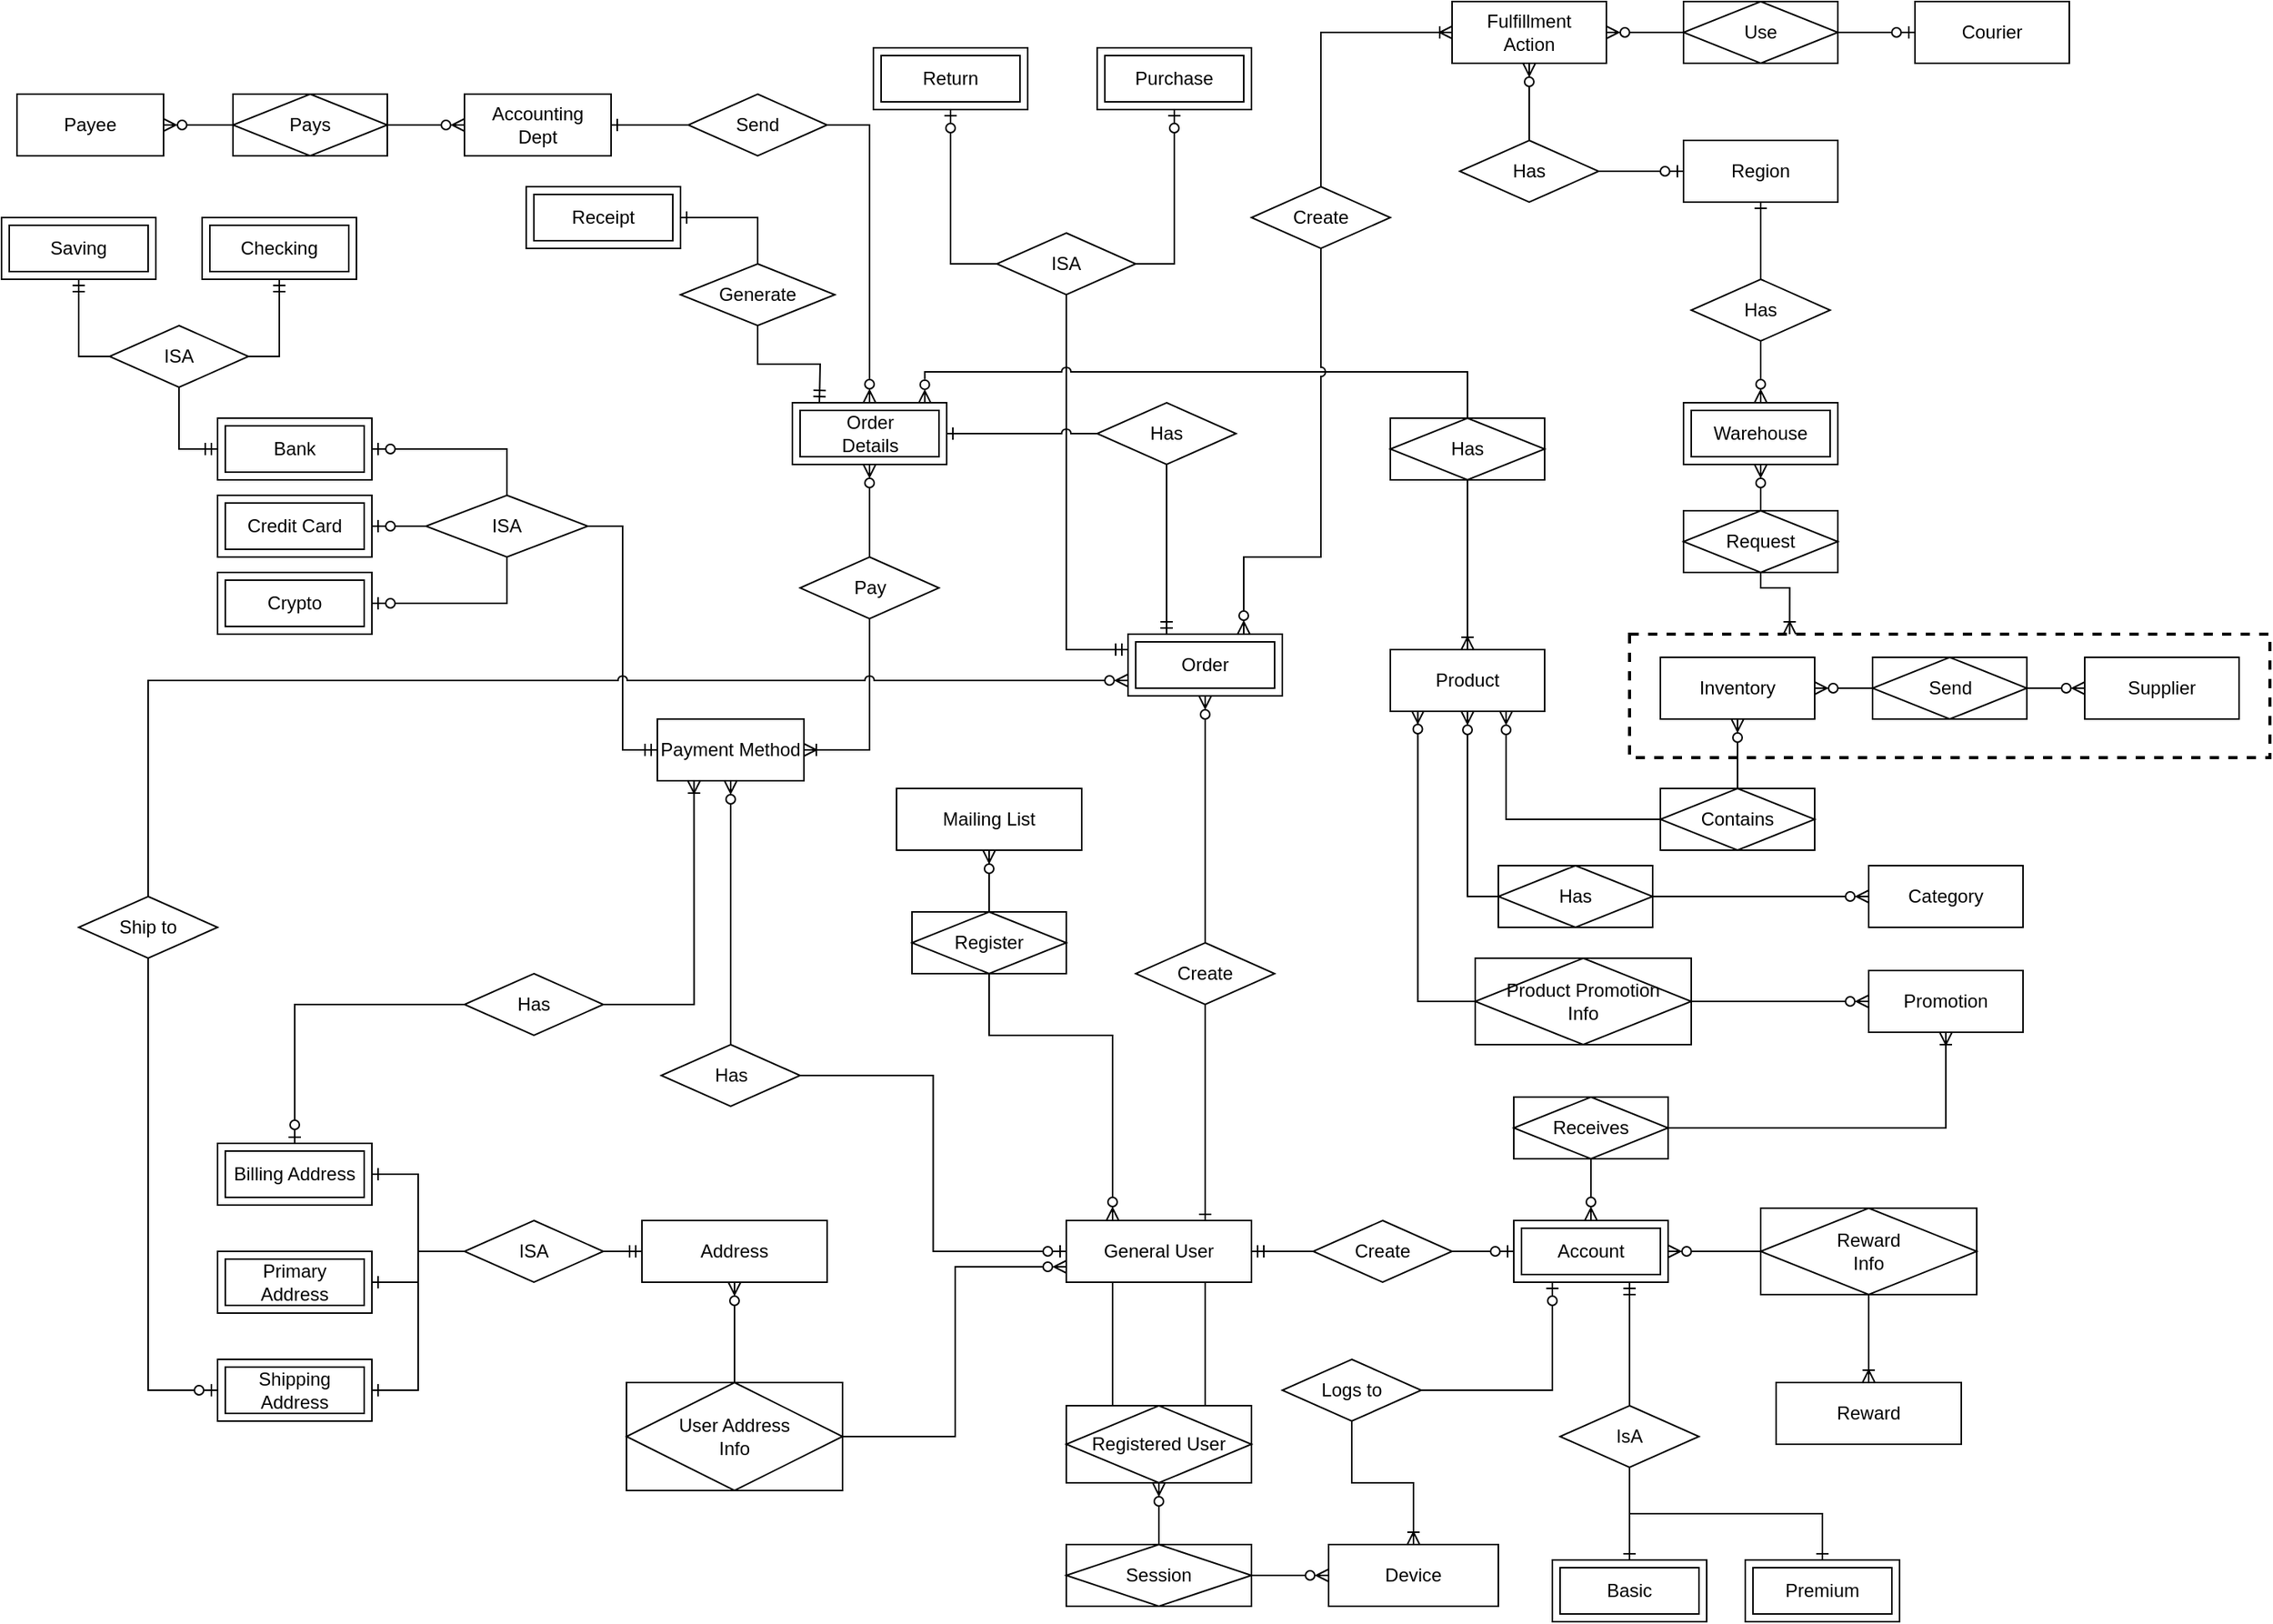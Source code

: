 <mxfile version="15.4.0" type="device"><diagram id="OLXf-MBgIyxH4YxEflwH" name="Page-1"><mxGraphModel dx="3235" dy="2284" grid="1" gridSize="10" guides="1" tooltips="1" connect="1" arrows="1" fold="1" page="1" pageScale="1" pageWidth="850" pageHeight="1100" math="0" shadow="0"><root><mxCell id="0"/><mxCell id="1" parent="0"/><mxCell id="xCQ6jUmEeO1Y5GKl5CWI-83" value="" style="rounded=0;whiteSpace=wrap;html=1;fillColor=none;dashed=1;strokeWidth=2;" parent="1" vertex="1"><mxGeometry x="285" y="-670" width="415" height="80" as="geometry"/></mxCell><mxCell id="5BImpA6QK2ptEa1Dv-s6-14" style="edgeStyle=orthogonalEdgeStyle;rounded=0;orthogonalLoop=1;jettySize=auto;html=1;entryX=0;entryY=0.5;entryDx=0;entryDy=0;endArrow=none;endFill=0;startArrow=ERmandOne;startFill=0;" parent="1" source="5BImpA6QK2ptEa1Dv-s6-4" target="5BImpA6QK2ptEa1Dv-s6-11" edge="1"><mxGeometry relative="1" as="geometry"/></mxCell><mxCell id="5BImpA6QK2ptEa1Dv-s6-18" style="edgeStyle=orthogonalEdgeStyle;rounded=0;orthogonalLoop=1;jettySize=auto;html=1;startArrow=ERzeroToMany;startFill=1;endArrow=none;endFill=0;exitX=0.25;exitY=0;exitDx=0;exitDy=0;entryX=0.5;entryY=1;entryDx=0;entryDy=0;" parent="1" source="5BImpA6QK2ptEa1Dv-s6-4" target="NjNyoXfbwierUVtqDdH--13" edge="1"><mxGeometry relative="1" as="geometry"><mxPoint x="-165" y="-440" as="targetPoint"/><Array as="points"><mxPoint x="-50" y="-410"/><mxPoint x="-130" y="-410"/></Array></mxGeometry></mxCell><mxCell id="5BImpA6QK2ptEa1Dv-s6-4" value="General User" style="whiteSpace=wrap;html=1;align=center;" parent="1" vertex="1"><mxGeometry x="-80" y="-290" width="120" height="40" as="geometry"/></mxCell><mxCell id="5BImpA6QK2ptEa1Dv-s6-47" style="edgeStyle=orthogonalEdgeStyle;rounded=0;orthogonalLoop=1;jettySize=auto;html=1;exitX=0.75;exitY=0;exitDx=0;exitDy=0;entryX=0.75;entryY=1;entryDx=0;entryDy=0;startArrow=none;startFill=0;endArrow=none;endFill=0;" parent="1" source="5BImpA6QK2ptEa1Dv-s6-7" target="5BImpA6QK2ptEa1Dv-s6-4" edge="1"><mxGeometry relative="1" as="geometry"><Array as="points"><mxPoint x="10" y="-210"/><mxPoint x="10" y="-210"/></Array></mxGeometry></mxCell><mxCell id="5BImpA6QK2ptEa1Dv-s6-48" style="edgeStyle=orthogonalEdgeStyle;rounded=0;orthogonalLoop=1;jettySize=auto;html=1;entryX=0.25;entryY=1;entryDx=0;entryDy=0;startArrow=none;startFill=0;endArrow=none;endFill=0;exitX=0.25;exitY=0;exitDx=0;exitDy=0;" parent="1" source="5BImpA6QK2ptEa1Dv-s6-7" target="5BImpA6QK2ptEa1Dv-s6-4" edge="1"><mxGeometry relative="1" as="geometry"><mxPoint x="-90" y="-210" as="sourcePoint"/><Array as="points"/></mxGeometry></mxCell><mxCell id="5BImpA6QK2ptEa1Dv-s6-7" value="Registered User" style="shape=associativeEntity;whiteSpace=wrap;html=1;align=center;" parent="1" vertex="1"><mxGeometry x="-80" y="-170" width="120" height="50" as="geometry"/></mxCell><mxCell id="5BImpA6QK2ptEa1Dv-s6-15" style="edgeStyle=orthogonalEdgeStyle;rounded=0;orthogonalLoop=1;jettySize=auto;html=1;entryX=0;entryY=0.5;entryDx=0;entryDy=0;endArrow=ERzeroToOne;endFill=1;" parent="1" source="5BImpA6QK2ptEa1Dv-s6-11" target="5BImpA6QK2ptEa1Dv-s6-13" edge="1"><mxGeometry relative="1" as="geometry"/></mxCell><mxCell id="5BImpA6QK2ptEa1Dv-s6-11" value="Create" style="shape=rhombus;perimeter=rhombusPerimeter;whiteSpace=wrap;html=1;align=center;" parent="1" vertex="1"><mxGeometry x="80" y="-290" width="90" height="40" as="geometry"/></mxCell><mxCell id="5BImpA6QK2ptEa1Dv-s6-73" style="edgeStyle=orthogonalEdgeStyle;rounded=0;orthogonalLoop=1;jettySize=auto;html=1;exitX=0.178;exitY=0.988;exitDx=0;exitDy=0;entryX=0;entryY=0.5;entryDx=0;entryDy=0;startArrow=ERzeroToMany;startFill=1;endArrow=none;endFill=0;exitPerimeter=0;" parent="1" source="xCQ6jUmEeO1Y5GKl5CWI-68" target="NjNyoXfbwierUVtqDdH--11" edge="1"><mxGeometry relative="1" as="geometry"><mxPoint x="235" y="-360" as="targetPoint"/></mxGeometry></mxCell><mxCell id="5BImpA6QK2ptEa1Dv-s6-13" value="Account" style="shape=ext;margin=3;double=1;whiteSpace=wrap;html=1;align=center;strokeColor=default;" parent="1" vertex="1"><mxGeometry x="210" y="-290" width="100" height="40" as="geometry"/></mxCell><mxCell id="5BImpA6QK2ptEa1Dv-s6-19" style="edgeStyle=orthogonalEdgeStyle;rounded=0;orthogonalLoop=1;jettySize=auto;html=1;entryX=0.5;entryY=0;entryDx=0;entryDy=0;startArrow=ERzeroToMany;startFill=1;endArrow=none;endFill=0;" parent="1" source="5BImpA6QK2ptEa1Dv-s6-16" target="NjNyoXfbwierUVtqDdH--13" edge="1"><mxGeometry relative="1" as="geometry"><mxPoint x="-190" y="-320" as="targetPoint"/></mxGeometry></mxCell><mxCell id="5BImpA6QK2ptEa1Dv-s6-16" value="Mailing List" style="whiteSpace=wrap;html=1;align=center;" parent="1" vertex="1"><mxGeometry x="-190" y="-570" width="120" height="40" as="geometry"/></mxCell><mxCell id="5BImpA6QK2ptEa1Dv-s6-20" value="Address" style="whiteSpace=wrap;html=1;align=center;" parent="1" vertex="1"><mxGeometry x="-355" y="-290" width="120" height="40" as="geometry"/></mxCell><mxCell id="5BImpA6QK2ptEa1Dv-s6-28" style="edgeStyle=orthogonalEdgeStyle;rounded=0;orthogonalLoop=1;jettySize=auto;html=1;entryX=0;entryY=0.5;entryDx=0;entryDy=0;startArrow=none;startFill=0;endArrow=ERmandOne;endFill=0;" parent="1" source="5BImpA6QK2ptEa1Dv-s6-24" target="5BImpA6QK2ptEa1Dv-s6-20" edge="1"><mxGeometry relative="1" as="geometry"/></mxCell><mxCell id="5BImpA6QK2ptEa1Dv-s6-30" style="edgeStyle=orthogonalEdgeStyle;rounded=0;orthogonalLoop=1;jettySize=auto;html=1;entryX=1;entryY=0.5;entryDx=0;entryDy=0;startArrow=none;startFill=0;endArrow=ERone;endFill=0;" parent="1" source="5BImpA6QK2ptEa1Dv-s6-24" target="5BImpA6QK2ptEa1Dv-s6-27" edge="1"><mxGeometry relative="1" as="geometry"/></mxCell><mxCell id="5BImpA6QK2ptEa1Dv-s6-32" style="edgeStyle=orthogonalEdgeStyle;rounded=0;orthogonalLoop=1;jettySize=auto;html=1;entryX=1;entryY=0.5;entryDx=0;entryDy=0;startArrow=none;startFill=0;endArrow=ERone;endFill=0;" parent="1" source="5BImpA6QK2ptEa1Dv-s6-24" target="5BImpA6QK2ptEa1Dv-s6-26" edge="1"><mxGeometry relative="1" as="geometry"><mxPoint x="-570" y="-200" as="targetPoint"/></mxGeometry></mxCell><mxCell id="5BImpA6QK2ptEa1Dv-s6-33" style="edgeStyle=orthogonalEdgeStyle;rounded=0;orthogonalLoop=1;jettySize=auto;html=1;entryX=1;entryY=0.5;entryDx=0;entryDy=0;startArrow=none;startFill=0;endArrow=ERone;endFill=0;" parent="1" source="5BImpA6QK2ptEa1Dv-s6-24" target="5BImpA6QK2ptEa1Dv-s6-25" edge="1"><mxGeometry relative="1" as="geometry"/></mxCell><mxCell id="5BImpA6QK2ptEa1Dv-s6-24" value="ISA" style="shape=rhombus;perimeter=rhombusPerimeter;whiteSpace=wrap;html=1;align=center;" parent="1" vertex="1"><mxGeometry x="-470" y="-290" width="90" height="40" as="geometry"/></mxCell><mxCell id="5BImpA6QK2ptEa1Dv-s6-25" value="Primary Address" style="shape=ext;margin=3;double=1;whiteSpace=wrap;html=1;align=center;strokeColor=default;" parent="1" vertex="1"><mxGeometry x="-630" y="-270" width="100" height="40" as="geometry"/></mxCell><mxCell id="5BImpA6QK2ptEa1Dv-s6-26" value="Billing Address" style="shape=ext;margin=3;double=1;whiteSpace=wrap;html=1;align=center;strokeColor=default;" parent="1" vertex="1"><mxGeometry x="-630" y="-340" width="100" height="40" as="geometry"/></mxCell><mxCell id="5BImpA6QK2ptEa1Dv-s6-27" value="Shipping Address" style="shape=ext;margin=3;double=1;whiteSpace=wrap;html=1;align=center;strokeColor=default;" parent="1" vertex="1"><mxGeometry x="-630" y="-200" width="100" height="40" as="geometry"/></mxCell><mxCell id="5BImpA6QK2ptEa1Dv-s6-51" style="edgeStyle=orthogonalEdgeStyle;rounded=0;orthogonalLoop=1;jettySize=auto;html=1;entryX=0.5;entryY=1;entryDx=0;entryDy=0;startArrow=none;startFill=0;endArrow=ERzeroToMany;endFill=0;exitX=0.5;exitY=0;exitDx=0;exitDy=0;" parent="1" source="5BImpA6QK2ptEa1Dv-s6-49" target="47WHD0rNFYTtG9AdUsRV-5" edge="1"><mxGeometry relative="1" as="geometry"><mxPoint x="25" y="-520" as="sourcePoint"/><mxPoint x="20" y="-630" as="targetPoint"/></mxGeometry></mxCell><mxCell id="xCQ6jUmEeO1Y5GKl5CWI-37" style="edgeStyle=orthogonalEdgeStyle;rounded=0;orthogonalLoop=1;jettySize=auto;html=1;exitX=0.5;exitY=1;exitDx=0;exitDy=0;entryX=0.75;entryY=0;entryDx=0;entryDy=0;endArrow=ERone;endFill=0;" parent="1" source="5BImpA6QK2ptEa1Dv-s6-49" target="5BImpA6QK2ptEa1Dv-s6-4" edge="1"><mxGeometry relative="1" as="geometry"/></mxCell><mxCell id="5BImpA6QK2ptEa1Dv-s6-49" value="Create" style="shape=rhombus;perimeter=rhombusPerimeter;whiteSpace=wrap;html=1;align=center;" parent="1" vertex="1"><mxGeometry x="-35" y="-470" width="90" height="40" as="geometry"/></mxCell><mxCell id="5BImpA6QK2ptEa1Dv-s6-57" style="edgeStyle=orthogonalEdgeStyle;rounded=0;orthogonalLoop=1;jettySize=auto;html=1;exitX=0.5;exitY=0;exitDx=0;exitDy=0;startArrow=none;startFill=0;endArrow=ERone;endFill=0;entryX=1;entryY=0.5;entryDx=0;entryDy=0;" parent="1" source="5BImpA6QK2ptEa1Dv-s6-54" target="5BImpA6QK2ptEa1Dv-s6-56" edge="1"><mxGeometry relative="1" as="geometry"><mxPoint x="-705" y="-920" as="sourcePoint"/><mxPoint x="-220" y="-970" as="targetPoint"/></mxGeometry></mxCell><mxCell id="xCQ6jUmEeO1Y5GKl5CWI-36" style="edgeStyle=orthogonalEdgeStyle;rounded=0;orthogonalLoop=1;jettySize=auto;html=1;exitX=0.5;exitY=1;exitDx=0;exitDy=0;endArrow=ERmandOne;endFill=0;" parent="1" source="5BImpA6QK2ptEa1Dv-s6-54" edge="1"><mxGeometry relative="1" as="geometry"><mxPoint x="-240" y="-820" as="targetPoint"/></mxGeometry></mxCell><mxCell id="5BImpA6QK2ptEa1Dv-s6-54" value="Generate" style="shape=rhombus;perimeter=rhombusPerimeter;whiteSpace=wrap;html=1;align=center;" parent="1" vertex="1"><mxGeometry x="-330" y="-910" width="100" height="40" as="geometry"/></mxCell><mxCell id="5BImpA6QK2ptEa1Dv-s6-56" value="Receipt" style="shape=ext;margin=3;double=1;whiteSpace=wrap;html=1;align=center;strokeColor=default;" parent="1" vertex="1"><mxGeometry x="-430" y="-960" width="100" height="40" as="geometry"/></mxCell><mxCell id="5BImpA6QK2ptEa1Dv-s6-60" style="edgeStyle=orthogonalEdgeStyle;rounded=0;orthogonalLoop=1;jettySize=auto;html=1;exitX=0.5;exitY=0;exitDx=0;exitDy=0;entryX=0.5;entryY=1;entryDx=0;entryDy=0;startArrow=none;startFill=0;endArrow=ERzeroToMany;endFill=1;" parent="1" source="5BImpA6QK2ptEa1Dv-s6-58" target="5BImpA6QK2ptEa1Dv-s6-7" edge="1"><mxGeometry relative="1" as="geometry"/></mxCell><mxCell id="5BImpA6QK2ptEa1Dv-s6-61" style="edgeStyle=orthogonalEdgeStyle;rounded=0;orthogonalLoop=1;jettySize=auto;html=1;exitX=1;exitY=0.5;exitDx=0;exitDy=0;startArrow=none;startFill=0;endArrow=ERzeroToMany;endFill=1;entryX=0;entryY=0.5;entryDx=0;entryDy=0;" parent="1" source="5BImpA6QK2ptEa1Dv-s6-58" target="5BImpA6QK2ptEa1Dv-s6-59" edge="1"><mxGeometry relative="1" as="geometry"><mxPoint x="240" y="-40" as="targetPoint"/><Array as="points"><mxPoint x="50" y="-60"/><mxPoint x="50" y="-60"/></Array></mxGeometry></mxCell><mxCell id="5BImpA6QK2ptEa1Dv-s6-58" value="Session" style="shape=associativeEntity;whiteSpace=wrap;html=1;align=center;" parent="1" vertex="1"><mxGeometry x="-80" y="-80" width="120" height="40" as="geometry"/></mxCell><mxCell id="5BImpA6QK2ptEa1Dv-s6-63" style="edgeStyle=orthogonalEdgeStyle;rounded=0;orthogonalLoop=1;jettySize=auto;html=1;exitX=0.5;exitY=0;exitDx=0;exitDy=0;entryX=0.5;entryY=1;entryDx=0;entryDy=0;startArrow=ERoneToMany;startFill=0;endArrow=none;endFill=0;" parent="1" source="5BImpA6QK2ptEa1Dv-s6-59" target="5BImpA6QK2ptEa1Dv-s6-62" edge="1"><mxGeometry relative="1" as="geometry"/></mxCell><mxCell id="5BImpA6QK2ptEa1Dv-s6-59" value="Device" style="whiteSpace=wrap;html=1;align=center;" parent="1" vertex="1"><mxGeometry x="90" y="-80" width="110" height="40" as="geometry"/></mxCell><mxCell id="5BImpA6QK2ptEa1Dv-s6-64" style="edgeStyle=orthogonalEdgeStyle;rounded=0;orthogonalLoop=1;jettySize=auto;html=1;exitX=1;exitY=0.5;exitDx=0;exitDy=0;entryX=0.25;entryY=1;entryDx=0;entryDy=0;startArrow=none;startFill=0;endArrow=ERzeroToOne;endFill=1;" parent="1" source="5BImpA6QK2ptEa1Dv-s6-62" target="5BImpA6QK2ptEa1Dv-s6-13" edge="1"><mxGeometry relative="1" as="geometry"/></mxCell><mxCell id="5BImpA6QK2ptEa1Dv-s6-62" value="Logs to" style="shape=rhombus;perimeter=rhombusPerimeter;whiteSpace=wrap;html=1;align=center;" parent="1" vertex="1"><mxGeometry x="60" y="-200" width="90" height="40" as="geometry"/></mxCell><mxCell id="5BImpA6QK2ptEa1Dv-s6-68" style="edgeStyle=orthogonalEdgeStyle;rounded=0;orthogonalLoop=1;jettySize=auto;html=1;exitX=0.5;exitY=0;exitDx=0;exitDy=0;entryX=0.75;entryY=1;entryDx=0;entryDy=0;startArrow=none;startFill=0;endArrow=ERmandOne;endFill=0;" parent="1" source="5BImpA6QK2ptEa1Dv-s6-65" target="5BImpA6QK2ptEa1Dv-s6-13" edge="1"><mxGeometry relative="1" as="geometry"/></mxCell><mxCell id="5BImpA6QK2ptEa1Dv-s6-69" style="edgeStyle=orthogonalEdgeStyle;rounded=0;orthogonalLoop=1;jettySize=auto;html=1;exitX=0.5;exitY=1;exitDx=0;exitDy=0;entryX=0.5;entryY=0;entryDx=0;entryDy=0;startArrow=none;startFill=0;endArrow=ERone;endFill=0;" parent="1" source="5BImpA6QK2ptEa1Dv-s6-65" target="5BImpA6QK2ptEa1Dv-s6-66" edge="1"><mxGeometry relative="1" as="geometry"/></mxCell><mxCell id="5BImpA6QK2ptEa1Dv-s6-70" style="edgeStyle=orthogonalEdgeStyle;rounded=0;orthogonalLoop=1;jettySize=auto;html=1;exitX=0.5;exitY=1;exitDx=0;exitDy=0;entryX=0.5;entryY=0;entryDx=0;entryDy=0;startArrow=none;startFill=0;endArrow=ERone;endFill=0;" parent="1" source="5BImpA6QK2ptEa1Dv-s6-65" target="5BImpA6QK2ptEa1Dv-s6-67" edge="1"><mxGeometry relative="1" as="geometry"/></mxCell><mxCell id="5BImpA6QK2ptEa1Dv-s6-65" value="IsA" style="shape=rhombus;perimeter=rhombusPerimeter;whiteSpace=wrap;html=1;align=center;" parent="1" vertex="1"><mxGeometry x="240" y="-170" width="90" height="40" as="geometry"/></mxCell><mxCell id="5BImpA6QK2ptEa1Dv-s6-66" value="Basic" style="shape=ext;margin=3;double=1;whiteSpace=wrap;html=1;align=center;strokeColor=default;" parent="1" vertex="1"><mxGeometry x="235" y="-70" width="100" height="40" as="geometry"/></mxCell><mxCell id="5BImpA6QK2ptEa1Dv-s6-67" value="Premium" style="shape=ext;margin=3;double=1;whiteSpace=wrap;html=1;align=center;strokeColor=default;" parent="1" vertex="1"><mxGeometry x="360" y="-70" width="100" height="40" as="geometry"/></mxCell><mxCell id="5BImpA6QK2ptEa1Dv-s6-72" value="Promotion" style="whiteSpace=wrap;html=1;align=center;" parent="1" vertex="1"><mxGeometry x="440" y="-452" width="100" height="40" as="geometry"/></mxCell><mxCell id="47WHD0rNFYTtG9AdUsRV-96" style="edgeStyle=orthogonalEdgeStyle;rounded=0;jumpStyle=arc;orthogonalLoop=1;jettySize=auto;html=1;exitX=1;exitY=0.5;exitDx=0;exitDy=0;entryX=0;entryY=0.5;entryDx=0;entryDy=0;endArrow=ERzeroToMany;endFill=0;" edge="1" parent="1" source="NjNyoXfbwierUVtqDdH--11" target="5BImpA6QK2ptEa1Dv-s6-72"><mxGeometry relative="1" as="geometry"/></mxCell><mxCell id="NjNyoXfbwierUVtqDdH--11" value="Product Promotion&lt;br&gt;Info" style="shape=associativeEntity;whiteSpace=wrap;html=1;align=center;" parent="1" vertex="1"><mxGeometry x="185" y="-460" width="140" height="56" as="geometry"/></mxCell><mxCell id="NjNyoXfbwierUVtqDdH--13" value="Register" style="shape=associativeEntity;whiteSpace=wrap;html=1;align=center;" parent="1" vertex="1"><mxGeometry x="-180" y="-490" width="100" height="40" as="geometry"/></mxCell><mxCell id="xCQ6jUmEeO1Y5GKl5CWI-4" style="edgeStyle=orthogonalEdgeStyle;rounded=0;orthogonalLoop=1;jettySize=auto;html=1;exitX=1;exitY=0.5;exitDx=0;exitDy=0;entryX=0;entryY=0.75;entryDx=0;entryDy=0;endArrow=ERzeroToMany;endFill=0;" parent="1" source="xCQ6jUmEeO1Y5GKl5CWI-2" target="5BImpA6QK2ptEa1Dv-s6-4" edge="1"><mxGeometry relative="1" as="geometry"><Array as="points"><mxPoint x="-152" y="-150"/><mxPoint x="-152" y="-260"/></Array></mxGeometry></mxCell><mxCell id="xCQ6jUmEeO1Y5GKl5CWI-5" style="edgeStyle=orthogonalEdgeStyle;rounded=0;orthogonalLoop=1;jettySize=auto;html=1;exitX=0.5;exitY=0;exitDx=0;exitDy=0;entryX=0.5;entryY=1;entryDx=0;entryDy=0;endArrow=ERzeroToMany;endFill=0;" parent="1" source="xCQ6jUmEeO1Y5GKl5CWI-2" target="5BImpA6QK2ptEa1Dv-s6-20" edge="1"><mxGeometry relative="1" as="geometry"><mxPoint x="-300" y="-150" as="targetPoint"/></mxGeometry></mxCell><mxCell id="xCQ6jUmEeO1Y5GKl5CWI-2" value="User Address&lt;br&gt;Info" style="shape=associativeEntity;whiteSpace=wrap;html=1;align=center;" parent="1" vertex="1"><mxGeometry x="-365" y="-185" width="140" height="70" as="geometry"/></mxCell><mxCell id="xCQ6jUmEeO1Y5GKl5CWI-7" value="Payment Method" style="whiteSpace=wrap;html=1;align=center;" parent="1" vertex="1"><mxGeometry x="-345" y="-615" width="95" height="40" as="geometry"/></mxCell><mxCell id="xCQ6jUmEeO1Y5GKl5CWI-24" style="edgeStyle=orthogonalEdgeStyle;rounded=0;orthogonalLoop=1;jettySize=auto;html=1;entryX=0.5;entryY=1;entryDx=0;entryDy=0;endArrow=ERzeroToMany;endFill=0;exitX=0.5;exitY=0;exitDx=0;exitDy=0;" parent="1" source="47WHD0rNFYTtG9AdUsRV-126" target="xCQ6jUmEeO1Y5GKl5CWI-7" edge="1"><mxGeometry relative="1" as="geometry"><mxPoint x="-297" y="-410" as="sourcePoint"/></mxGeometry></mxCell><mxCell id="xCQ6jUmEeO1Y5GKl5CWI-26" style="edgeStyle=orthogonalEdgeStyle;rounded=0;orthogonalLoop=1;jettySize=auto;html=1;exitX=1;exitY=0.5;exitDx=0;exitDy=0;entryX=0;entryY=0.5;entryDx=0;entryDy=0;endArrow=ERzeroToOne;endFill=0;" parent="1" source="47WHD0rNFYTtG9AdUsRV-126" target="5BImpA6QK2ptEa1Dv-s6-4" edge="1"><mxGeometry relative="1" as="geometry"><mxPoint x="-230" y="-380.0" as="sourcePoint"/></mxGeometry></mxCell><mxCell id="xCQ6jUmEeO1Y5GKl5CWI-11" style="edgeStyle=orthogonalEdgeStyle;rounded=0;orthogonalLoop=1;jettySize=auto;html=1;entryX=1;entryY=0.5;entryDx=0;entryDy=0;startArrow=none;startFill=0;endArrow=ERzeroToOne;endFill=1;exitX=0.5;exitY=0;exitDx=0;exitDy=0;" parent="1" source="xCQ6jUmEeO1Y5GKl5CWI-14" target="xCQ6jUmEeO1Y5GKl5CWI-15" edge="1"><mxGeometry relative="1" as="geometry"><mxPoint x="-550" y="-820" as="sourcePoint"/></mxGeometry></mxCell><mxCell id="xCQ6jUmEeO1Y5GKl5CWI-12" style="edgeStyle=orthogonalEdgeStyle;rounded=0;orthogonalLoop=1;jettySize=auto;html=1;entryX=1;entryY=0.5;entryDx=0;entryDy=0;startArrow=none;startFill=0;endArrow=ERzeroToOne;endFill=1;exitX=0;exitY=0.5;exitDx=0;exitDy=0;" parent="1" source="xCQ6jUmEeO1Y5GKl5CWI-14" target="xCQ6jUmEeO1Y5GKl5CWI-22" edge="1"><mxGeometry relative="1" as="geometry"><mxPoint x="-630" y="-810" as="sourcePoint"/></mxGeometry></mxCell><mxCell id="xCQ6jUmEeO1Y5GKl5CWI-13" style="edgeStyle=orthogonalEdgeStyle;rounded=0;orthogonalLoop=1;jettySize=auto;html=1;entryX=1;entryY=0.5;entryDx=0;entryDy=0;startArrow=none;startFill=0;endArrow=ERzeroToOne;endFill=1;exitX=0.5;exitY=1;exitDx=0;exitDy=0;" parent="1" source="xCQ6jUmEeO1Y5GKl5CWI-14" target="xCQ6jUmEeO1Y5GKl5CWI-23" edge="1"><mxGeometry relative="1" as="geometry"><mxPoint x="-500" y="-810" as="sourcePoint"/></mxGeometry></mxCell><mxCell id="xCQ6jUmEeO1Y5GKl5CWI-27" style="edgeStyle=orthogonalEdgeStyle;rounded=0;orthogonalLoop=1;jettySize=auto;html=1;exitX=1;exitY=0.5;exitDx=0;exitDy=0;entryX=0;entryY=0.5;entryDx=0;entryDy=0;endArrow=ERmandOne;endFill=0;" parent="1" source="xCQ6jUmEeO1Y5GKl5CWI-14" target="xCQ6jUmEeO1Y5GKl5CWI-7" edge="1"><mxGeometry relative="1" as="geometry"/></mxCell><mxCell id="xCQ6jUmEeO1Y5GKl5CWI-14" value="ISA" style="shape=rhombus;perimeter=rhombusPerimeter;whiteSpace=wrap;html=1;align=center;" parent="1" vertex="1"><mxGeometry x="-495" y="-760" width="105" height="40" as="geometry"/></mxCell><mxCell id="xCQ6jUmEeO1Y5GKl5CWI-15" value="Bank" style="shape=ext;margin=3;double=1;whiteSpace=wrap;html=1;align=center;strokeWidth=1;fillColor=none;" parent="1" vertex="1"><mxGeometry x="-630" y="-810" width="100" height="40" as="geometry"/></mxCell><mxCell id="xCQ6jUmEeO1Y5GKl5CWI-16" value="Saving" style="shape=ext;margin=3;double=1;whiteSpace=wrap;html=1;align=center;strokeWidth=1;fillColor=none;" parent="1" vertex="1"><mxGeometry x="-770" y="-940" width="100" height="40" as="geometry"/></mxCell><mxCell id="xCQ6jUmEeO1Y5GKl5CWI-17" value="Checking" style="shape=ext;margin=3;double=1;whiteSpace=wrap;html=1;align=center;strokeWidth=1;fillColor=none;" parent="1" vertex="1"><mxGeometry x="-640" y="-940" width="100" height="40" as="geometry"/></mxCell><mxCell id="xCQ6jUmEeO1Y5GKl5CWI-18" style="edgeStyle=orthogonalEdgeStyle;rounded=0;orthogonalLoop=1;jettySize=auto;html=1;exitX=0.5;exitY=1;exitDx=0;exitDy=0;entryX=0;entryY=0.5;entryDx=0;entryDy=0;startArrow=none;startFill=0;endArrow=ERmandOne;endFill=0;" parent="1" source="xCQ6jUmEeO1Y5GKl5CWI-21" target="xCQ6jUmEeO1Y5GKl5CWI-15" edge="1"><mxGeometry relative="1" as="geometry"/></mxCell><mxCell id="xCQ6jUmEeO1Y5GKl5CWI-19" style="edgeStyle=orthogonalEdgeStyle;rounded=0;orthogonalLoop=1;jettySize=auto;html=1;exitX=0;exitY=0.5;exitDx=0;exitDy=0;entryX=0.5;entryY=1;entryDx=0;entryDy=0;startArrow=none;startFill=0;endArrow=ERmandOne;endFill=0;" parent="1" source="xCQ6jUmEeO1Y5GKl5CWI-21" target="xCQ6jUmEeO1Y5GKl5CWI-16" edge="1"><mxGeometry relative="1" as="geometry"/></mxCell><mxCell id="xCQ6jUmEeO1Y5GKl5CWI-20" style="edgeStyle=orthogonalEdgeStyle;rounded=0;orthogonalLoop=1;jettySize=auto;html=1;entryX=0.5;entryY=1;entryDx=0;entryDy=0;startArrow=none;startFill=0;endArrow=ERmandOne;endFill=0;exitX=1;exitY=0.5;exitDx=0;exitDy=0;" parent="1" source="xCQ6jUmEeO1Y5GKl5CWI-21" target="xCQ6jUmEeO1Y5GKl5CWI-17" edge="1"><mxGeometry relative="1" as="geometry"/></mxCell><mxCell id="xCQ6jUmEeO1Y5GKl5CWI-21" value="ISA" style="shape=rhombus;perimeter=rhombusPerimeter;whiteSpace=wrap;html=1;align=center;" parent="1" vertex="1"><mxGeometry x="-700" y="-870" width="90" height="40" as="geometry"/></mxCell><mxCell id="xCQ6jUmEeO1Y5GKl5CWI-22" value="Credit Card" style="shape=ext;margin=3;double=1;whiteSpace=wrap;html=1;align=center;strokeWidth=1;fillColor=none;" parent="1" vertex="1"><mxGeometry x="-630" y="-760" width="100" height="40" as="geometry"/></mxCell><mxCell id="xCQ6jUmEeO1Y5GKl5CWI-23" value="Crypto" style="shape=ext;margin=3;double=1;whiteSpace=wrap;html=1;align=center;strokeWidth=1;fillColor=none;" parent="1" vertex="1"><mxGeometry x="-630" y="-710" width="100" height="40" as="geometry"/></mxCell><mxCell id="xCQ6jUmEeO1Y5GKl5CWI-45" value="Fulfillment&lt;br&gt;Action" style="whiteSpace=wrap;html=1;align=center;" parent="1" vertex="1"><mxGeometry x="170" y="-1080" width="100" height="40" as="geometry"/></mxCell><mxCell id="xCQ6jUmEeO1Y5GKl5CWI-53" value="Return" style="shape=ext;margin=3;double=1;whiteSpace=wrap;html=1;align=center;strokeWidth=1;fillColor=none;" parent="1" vertex="1"><mxGeometry x="-205" y="-1050" width="100" height="40" as="geometry"/></mxCell><mxCell id="xCQ6jUmEeO1Y5GKl5CWI-54" value="Purchase" style="shape=ext;margin=3;double=1;whiteSpace=wrap;html=1;align=center;strokeWidth=1;fillColor=none;" parent="1" vertex="1"><mxGeometry x="-60" y="-1050" width="100" height="40" as="geometry"/></mxCell><mxCell id="xCQ6jUmEeO1Y5GKl5CWI-55" style="edgeStyle=orthogonalEdgeStyle;rounded=0;orthogonalLoop=1;jettySize=auto;html=1;exitX=0.5;exitY=1;exitDx=0;exitDy=0;entryX=0;entryY=0.25;entryDx=0;entryDy=0;startArrow=none;startFill=0;endArrow=ERmandOne;endFill=0;jumpStyle=arc;" parent="1" source="xCQ6jUmEeO1Y5GKl5CWI-58" target="47WHD0rNFYTtG9AdUsRV-5" edge="1"><mxGeometry relative="1" as="geometry"><mxPoint x="-117.5" y="-1140" as="targetPoint"/><Array as="points"><mxPoint x="-80" y="-660"/></Array></mxGeometry></mxCell><mxCell id="xCQ6jUmEeO1Y5GKl5CWI-56" style="edgeStyle=orthogonalEdgeStyle;rounded=0;orthogonalLoop=1;jettySize=auto;html=1;exitX=0;exitY=0.5;exitDx=0;exitDy=0;entryX=0.5;entryY=1;entryDx=0;entryDy=0;startArrow=none;startFill=0;endArrow=ERzeroToOne;endFill=0;" parent="1" source="xCQ6jUmEeO1Y5GKl5CWI-58" target="xCQ6jUmEeO1Y5GKl5CWI-53" edge="1"><mxGeometry relative="1" as="geometry"/></mxCell><mxCell id="xCQ6jUmEeO1Y5GKl5CWI-57" style="edgeStyle=orthogonalEdgeStyle;rounded=0;orthogonalLoop=1;jettySize=auto;html=1;entryX=0.5;entryY=1;entryDx=0;entryDy=0;startArrow=none;startFill=0;endArrow=ERzeroToOne;endFill=0;exitX=1;exitY=0.5;exitDx=0;exitDy=0;" parent="1" source="xCQ6jUmEeO1Y5GKl5CWI-58" target="xCQ6jUmEeO1Y5GKl5CWI-54" edge="1"><mxGeometry relative="1" as="geometry"/></mxCell><mxCell id="xCQ6jUmEeO1Y5GKl5CWI-58" value="ISA" style="shape=rhombus;perimeter=rhombusPerimeter;whiteSpace=wrap;html=1;align=center;" parent="1" vertex="1"><mxGeometry x="-125" y="-930" width="90" height="40" as="geometry"/></mxCell><mxCell id="xCQ6jUmEeO1Y5GKl5CWI-59" value="Region" style="whiteSpace=wrap;html=1;align=center;" parent="1" vertex="1"><mxGeometry x="320" y="-990" width="100" height="40" as="geometry"/></mxCell><mxCell id="xCQ6jUmEeO1Y5GKl5CWI-61" style="edgeStyle=orthogonalEdgeStyle;rounded=0;orthogonalLoop=1;jettySize=auto;html=1;exitX=0.5;exitY=0;exitDx=0;exitDy=0;entryX=0.5;entryY=1;entryDx=0;entryDy=0;endArrow=ERzeroToMany;endFill=0;" parent="1" source="47WHD0rNFYTtG9AdUsRV-127" target="xCQ6jUmEeO1Y5GKl5CWI-45" edge="1"><mxGeometry relative="1" as="geometry"><mxPoint x="220" y="-990" as="sourcePoint"/></mxGeometry></mxCell><mxCell id="xCQ6jUmEeO1Y5GKl5CWI-62" style="edgeStyle=orthogonalEdgeStyle;rounded=0;orthogonalLoop=1;jettySize=auto;html=1;exitX=1;exitY=0.5;exitDx=0;exitDy=0;endArrow=ERzeroToOne;endFill=0;entryX=0;entryY=0.5;entryDx=0;entryDy=0;" parent="1" source="47WHD0rNFYTtG9AdUsRV-127" target="xCQ6jUmEeO1Y5GKl5CWI-59" edge="1"><mxGeometry relative="1" as="geometry"><mxPoint x="270" y="-970" as="sourcePoint"/><mxPoint x="320" y="-970.0" as="targetPoint"/></mxGeometry></mxCell><mxCell id="xCQ6jUmEeO1Y5GKl5CWI-64" value="Warehouse" style="shape=ext;margin=3;double=1;whiteSpace=wrap;html=1;align=center;strokeColor=default;" parent="1" vertex="1"><mxGeometry x="320" y="-820" width="100" height="40" as="geometry"/></mxCell><mxCell id="xCQ6jUmEeO1Y5GKl5CWI-66" style="edgeStyle=orthogonalEdgeStyle;rounded=0;orthogonalLoop=1;jettySize=auto;html=1;exitX=0.5;exitY=1;exitDx=0;exitDy=0;entryX=0.5;entryY=0;entryDx=0;entryDy=0;endArrow=ERzeroToMany;endFill=0;" parent="1" source="xCQ6jUmEeO1Y5GKl5CWI-65" target="xCQ6jUmEeO1Y5GKl5CWI-64" edge="1"><mxGeometry relative="1" as="geometry"/></mxCell><mxCell id="xCQ6jUmEeO1Y5GKl5CWI-67" style="edgeStyle=orthogonalEdgeStyle;rounded=0;orthogonalLoop=1;jettySize=auto;html=1;exitX=0.5;exitY=0;exitDx=0;exitDy=0;endArrow=ERone;endFill=0;entryX=0.5;entryY=1;entryDx=0;entryDy=0;" parent="1" source="xCQ6jUmEeO1Y5GKl5CWI-65" target="xCQ6jUmEeO1Y5GKl5CWI-59" edge="1"><mxGeometry relative="1" as="geometry"><mxPoint x="340" y="-940" as="targetPoint"/></mxGeometry></mxCell><mxCell id="xCQ6jUmEeO1Y5GKl5CWI-65" value="Has" style="shape=rhombus;perimeter=rhombusPerimeter;whiteSpace=wrap;html=1;align=center;" parent="1" vertex="1"><mxGeometry x="325" y="-900" width="90" height="40" as="geometry"/></mxCell><mxCell id="xCQ6jUmEeO1Y5GKl5CWI-68" value="Product" style="whiteSpace=wrap;html=1;align=center;" parent="1" vertex="1"><mxGeometry x="130" y="-660" width="100" height="40" as="geometry"/></mxCell><mxCell id="xCQ6jUmEeO1Y5GKl5CWI-70" style="edgeStyle=orthogonalEdgeStyle;rounded=0;orthogonalLoop=1;jettySize=auto;html=1;exitX=0.5;exitY=0;exitDx=0;exitDy=0;entryX=0.858;entryY=0.008;entryDx=0;entryDy=0;endArrow=ERzeroToMany;endFill=0;jumpStyle=arc;entryPerimeter=0;" parent="1" source="xCQ6jUmEeO1Y5GKl5CWI-69" target="47WHD0rNFYTtG9AdUsRV-6" edge="1"><mxGeometry relative="1" as="geometry"><mxPoint x="70" y="-650" as="targetPoint"/><Array as="points"><mxPoint x="180" y="-840"/><mxPoint x="-172" y="-840"/></Array></mxGeometry></mxCell><mxCell id="xCQ6jUmEeO1Y5GKl5CWI-71" style="edgeStyle=orthogonalEdgeStyle;rounded=0;orthogonalLoop=1;jettySize=auto;html=1;exitX=0.5;exitY=1;exitDx=0;exitDy=0;entryX=0.5;entryY=0;entryDx=0;entryDy=0;endArrow=ERoneToMany;endFill=0;" parent="1" source="xCQ6jUmEeO1Y5GKl5CWI-69" target="xCQ6jUmEeO1Y5GKl5CWI-68" edge="1"><mxGeometry relative="1" as="geometry"/></mxCell><mxCell id="xCQ6jUmEeO1Y5GKl5CWI-69" value="Has" style="shape=associativeEntity;whiteSpace=wrap;html=1;align=center;" parent="1" vertex="1"><mxGeometry x="130" y="-810" width="100" height="40" as="geometry"/></mxCell><mxCell id="xCQ6jUmEeO1Y5GKl5CWI-72" value="Inventory" style="whiteSpace=wrap;html=1;align=center;" parent="1" vertex="1"><mxGeometry x="305" y="-655" width="100" height="40" as="geometry"/></mxCell><mxCell id="xCQ6jUmEeO1Y5GKl5CWI-74" style="edgeStyle=orthogonalEdgeStyle;rounded=0;orthogonalLoop=1;jettySize=auto;html=1;exitX=0;exitY=0.5;exitDx=0;exitDy=0;entryX=0.75;entryY=1;entryDx=0;entryDy=0;endArrow=ERzeroToMany;endFill=0;" parent="1" source="xCQ6jUmEeO1Y5GKl5CWI-73" target="xCQ6jUmEeO1Y5GKl5CWI-68" edge="1"><mxGeometry relative="1" as="geometry"/></mxCell><mxCell id="xCQ6jUmEeO1Y5GKl5CWI-75" style="edgeStyle=orthogonalEdgeStyle;rounded=0;orthogonalLoop=1;jettySize=auto;html=1;exitX=0.5;exitY=0;exitDx=0;exitDy=0;entryX=0.5;entryY=1;entryDx=0;entryDy=0;endArrow=ERzeroToMany;endFill=0;" parent="1" source="xCQ6jUmEeO1Y5GKl5CWI-73" target="xCQ6jUmEeO1Y5GKl5CWI-72" edge="1"><mxGeometry relative="1" as="geometry"/></mxCell><mxCell id="xCQ6jUmEeO1Y5GKl5CWI-73" value="Contains" style="shape=associativeEntity;whiteSpace=wrap;html=1;align=center;" parent="1" vertex="1"><mxGeometry x="305" y="-570" width="100" height="40" as="geometry"/></mxCell><mxCell id="xCQ6jUmEeO1Y5GKl5CWI-79" value="Supplier" style="whiteSpace=wrap;html=1;align=center;" parent="1" vertex="1"><mxGeometry x="580" y="-655" width="100" height="40" as="geometry"/></mxCell><mxCell id="xCQ6jUmEeO1Y5GKl5CWI-81" style="edgeStyle=orthogonalEdgeStyle;rounded=0;orthogonalLoop=1;jettySize=auto;html=1;exitX=1;exitY=0.5;exitDx=0;exitDy=0;entryX=0;entryY=0.5;entryDx=0;entryDy=0;endArrow=ERzeroToMany;endFill=0;" parent="1" source="47WHD0rNFYTtG9AdUsRV-110" target="xCQ6jUmEeO1Y5GKl5CWI-79" edge="1"><mxGeometry relative="1" as="geometry"><mxPoint x="540" y="-635" as="sourcePoint"/></mxGeometry></mxCell><mxCell id="xCQ6jUmEeO1Y5GKl5CWI-82" style="edgeStyle=orthogonalEdgeStyle;rounded=0;orthogonalLoop=1;jettySize=auto;html=1;exitX=0;exitY=0.5;exitDx=0;exitDy=0;entryX=1;entryY=0.5;entryDx=0;entryDy=0;endArrow=ERzeroToMany;endFill=0;" parent="1" source="47WHD0rNFYTtG9AdUsRV-110" target="xCQ6jUmEeO1Y5GKl5CWI-72" edge="1"><mxGeometry relative="1" as="geometry"><mxPoint x="450" y="-635" as="sourcePoint"/></mxGeometry></mxCell><mxCell id="xCQ6jUmEeO1Y5GKl5CWI-90" style="edgeStyle=orthogonalEdgeStyle;rounded=0;orthogonalLoop=1;jettySize=auto;html=1;entryX=0.5;entryY=1;entryDx=0;entryDy=0;endArrow=ERzeroToMany;endFill=0;exitX=0.5;exitY=0;exitDx=0;exitDy=0;" parent="1" source="47WHD0rNFYTtG9AdUsRV-112" target="xCQ6jUmEeO1Y5GKl5CWI-64" edge="1"><mxGeometry relative="1" as="geometry"><mxPoint x="460" y="-770" as="sourcePoint"/></mxGeometry></mxCell><mxCell id="xCQ6jUmEeO1Y5GKl5CWI-92" style="edgeStyle=orthogonalEdgeStyle;rounded=0;orthogonalLoop=1;jettySize=auto;html=1;endArrow=ERoneToMany;endFill=0;entryX=0.25;entryY=0;entryDx=0;entryDy=0;exitX=0.5;exitY=1;exitDx=0;exitDy=0;" parent="1" source="47WHD0rNFYTtG9AdUsRV-112" target="xCQ6jUmEeO1Y5GKl5CWI-83" edge="1"><mxGeometry relative="1" as="geometry"><mxPoint x="310" y="-680" as="sourcePoint"/><mxPoint x="440" y="-700" as="targetPoint"/><Array as="points"><mxPoint x="370" y="-700"/><mxPoint x="389" y="-700"/></Array></mxGeometry></mxCell><mxCell id="xCQ6jUmEeO1Y5GKl5CWI-91" style="edgeStyle=orthogonalEdgeStyle;rounded=0;orthogonalLoop=1;jettySize=auto;html=1;exitX=0.5;exitY=1;exitDx=0;exitDy=0;endArrow=ERzeroToMany;endFill=0;" parent="1" edge="1"><mxGeometry relative="1" as="geometry"><mxPoint x="370" y="-710.0" as="sourcePoint"/><mxPoint x="370" y="-710.0" as="targetPoint"/></mxGeometry></mxCell><mxCell id="xCQ6jUmEeO1Y5GKl5CWI-96" style="edgeStyle=orthogonalEdgeStyle;rounded=0;orthogonalLoop=1;jettySize=auto;html=1;exitX=0;exitY=0.5;exitDx=0;exitDy=0;entryX=1;entryY=0.5;entryDx=0;entryDy=0;endArrow=ERzeroToMany;endFill=0;" parent="1" source="xCQ6jUmEeO1Y5GKl5CWI-95" target="xCQ6jUmEeO1Y5GKl5CWI-45" edge="1"><mxGeometry relative="1" as="geometry"/></mxCell><mxCell id="xCQ6jUmEeO1Y5GKl5CWI-99" style="edgeStyle=orthogonalEdgeStyle;rounded=0;orthogonalLoop=1;jettySize=auto;html=1;exitX=1;exitY=0.5;exitDx=0;exitDy=0;entryX=0;entryY=0.5;entryDx=0;entryDy=0;endArrow=ERzeroToOne;endFill=0;" parent="1" source="xCQ6jUmEeO1Y5GKl5CWI-95" target="xCQ6jUmEeO1Y5GKl5CWI-98" edge="1"><mxGeometry relative="1" as="geometry"/></mxCell><mxCell id="xCQ6jUmEeO1Y5GKl5CWI-95" value="Use" style="shape=associativeEntity;whiteSpace=wrap;html=1;align=center;" parent="1" vertex="1"><mxGeometry x="320" y="-1080" width="100" height="40" as="geometry"/></mxCell><mxCell id="xCQ6jUmEeO1Y5GKl5CWI-98" value="Courier" style="whiteSpace=wrap;html=1;align=center;" parent="1" vertex="1"><mxGeometry x="470" y="-1080" width="100" height="40" as="geometry"/></mxCell><mxCell id="47WHD0rNFYTtG9AdUsRV-3" style="edgeStyle=orthogonalEdgeStyle;rounded=0;orthogonalLoop=1;jettySize=auto;html=1;exitX=0;exitY=0.5;exitDx=0;exitDy=0;entryX=0.5;entryY=1;entryDx=0;entryDy=0;endArrow=ERzeroToMany;endFill=0;" edge="1" parent="1" source="47WHD0rNFYTtG9AdUsRV-1" target="xCQ6jUmEeO1Y5GKl5CWI-68"><mxGeometry relative="1" as="geometry"/></mxCell><mxCell id="47WHD0rNFYTtG9AdUsRV-4" style="edgeStyle=orthogonalEdgeStyle;rounded=0;orthogonalLoop=1;jettySize=auto;html=1;exitX=1;exitY=0.5;exitDx=0;exitDy=0;entryX=0;entryY=0.5;entryDx=0;entryDy=0;endArrow=ERzeroToMany;endFill=0;" edge="1" parent="1" source="47WHD0rNFYTtG9AdUsRV-1" target="47WHD0rNFYTtG9AdUsRV-2"><mxGeometry relative="1" as="geometry"/></mxCell><mxCell id="47WHD0rNFYTtG9AdUsRV-1" value="Has" style="shape=associativeEntity;whiteSpace=wrap;html=1;align=center;" vertex="1" parent="1"><mxGeometry x="200" y="-520" width="100" height="40" as="geometry"/></mxCell><mxCell id="47WHD0rNFYTtG9AdUsRV-2" value="Category" style="whiteSpace=wrap;html=1;align=center;" vertex="1" parent="1"><mxGeometry x="440" y="-520" width="100" height="40" as="geometry"/></mxCell><mxCell id="47WHD0rNFYTtG9AdUsRV-5" value="Order" style="shape=ext;margin=3;double=1;whiteSpace=wrap;html=1;align=center;strokeWidth=1;fillColor=none;" vertex="1" parent="1"><mxGeometry x="-40" y="-670" width="100" height="40" as="geometry"/></mxCell><mxCell id="47WHD0rNFYTtG9AdUsRV-6" value="Order&lt;br&gt;Details" style="shape=ext;margin=3;double=1;whiteSpace=wrap;html=1;align=center;strokeWidth=1;fillColor=none;" vertex="1" parent="1"><mxGeometry x="-257.5" y="-820" width="100" height="40" as="geometry"/></mxCell><mxCell id="47WHD0rNFYTtG9AdUsRV-9" style="edgeStyle=orthogonalEdgeStyle;rounded=0;orthogonalLoop=1;jettySize=auto;html=1;exitX=0;exitY=0.5;exitDx=0;exitDy=0;entryX=1;entryY=0.5;entryDx=0;entryDy=0;endArrow=ERone;endFill=0;jumpStyle=arc;" edge="1" parent="1" source="47WHD0rNFYTtG9AdUsRV-7" target="47WHD0rNFYTtG9AdUsRV-6"><mxGeometry relative="1" as="geometry"/></mxCell><mxCell id="47WHD0rNFYTtG9AdUsRV-11" style="edgeStyle=orthogonalEdgeStyle;rounded=0;orthogonalLoop=1;jettySize=auto;html=1;exitX=0.5;exitY=1;exitDx=0;exitDy=0;entryX=0.25;entryY=0;entryDx=0;entryDy=0;endArrow=ERmandOne;endFill=0;" edge="1" parent="1" source="47WHD0rNFYTtG9AdUsRV-7" target="47WHD0rNFYTtG9AdUsRV-5"><mxGeometry relative="1" as="geometry"/></mxCell><mxCell id="47WHD0rNFYTtG9AdUsRV-7" value="Has" style="shape=rhombus;perimeter=rhombusPerimeter;whiteSpace=wrap;html=1;align=center;" vertex="1" parent="1"><mxGeometry x="-60" y="-820" width="90" height="40" as="geometry"/></mxCell><mxCell id="47WHD0rNFYTtG9AdUsRV-19" style="edgeStyle=orthogonalEdgeStyle;rounded=0;orthogonalLoop=1;jettySize=auto;html=1;exitX=0.5;exitY=0;exitDx=0;exitDy=0;endArrow=ERzeroToMany;endFill=0;entryX=0.5;entryY=1;entryDx=0;entryDy=0;" edge="1" parent="1" source="47WHD0rNFYTtG9AdUsRV-18" target="47WHD0rNFYTtG9AdUsRV-6"><mxGeometry relative="1" as="geometry"><mxPoint x="-130" y="-720" as="targetPoint"/></mxGeometry></mxCell><mxCell id="47WHD0rNFYTtG9AdUsRV-20" style="edgeStyle=orthogonalEdgeStyle;rounded=0;orthogonalLoop=1;jettySize=auto;html=1;exitX=0.5;exitY=1;exitDx=0;exitDy=0;entryX=1;entryY=0.5;entryDx=0;entryDy=0;endArrow=ERoneToMany;endFill=0;" edge="1" parent="1" source="47WHD0rNFYTtG9AdUsRV-18" target="xCQ6jUmEeO1Y5GKl5CWI-7"><mxGeometry relative="1" as="geometry"/></mxCell><mxCell id="47WHD0rNFYTtG9AdUsRV-18" value="Pay" style="shape=rhombus;perimeter=rhombusPerimeter;whiteSpace=wrap;html=1;align=center;" vertex="1" parent="1"><mxGeometry x="-252.5" y="-720" width="90" height="40" as="geometry"/></mxCell><mxCell id="47WHD0rNFYTtG9AdUsRV-23" style="edgeStyle=orthogonalEdgeStyle;rounded=0;orthogonalLoop=1;jettySize=auto;html=1;exitX=0.5;exitY=1;exitDx=0;exitDy=0;entryX=0.75;entryY=0;entryDx=0;entryDy=0;endArrow=ERzeroToMany;endFill=0;jumpStyle=arc;" edge="1" parent="1" source="47WHD0rNFYTtG9AdUsRV-22" target="47WHD0rNFYTtG9AdUsRV-5"><mxGeometry relative="1" as="geometry"><Array as="points"><mxPoint x="85" y="-720"/><mxPoint x="35" y="-720"/></Array></mxGeometry></mxCell><mxCell id="47WHD0rNFYTtG9AdUsRV-24" style="edgeStyle=orthogonalEdgeStyle;rounded=0;orthogonalLoop=1;jettySize=auto;html=1;exitX=0.5;exitY=0;exitDx=0;exitDy=0;entryX=0;entryY=0.5;entryDx=0;entryDy=0;endArrow=ERoneToMany;endFill=0;" edge="1" parent="1" source="47WHD0rNFYTtG9AdUsRV-22" target="xCQ6jUmEeO1Y5GKl5CWI-45"><mxGeometry relative="1" as="geometry"/></mxCell><mxCell id="47WHD0rNFYTtG9AdUsRV-22" value="Create" style="shape=rhombus;perimeter=rhombusPerimeter;whiteSpace=wrap;html=1;align=center;" vertex="1" parent="1"><mxGeometry x="40" y="-960" width="90" height="40" as="geometry"/></mxCell><mxCell id="47WHD0rNFYTtG9AdUsRV-29" style="edgeStyle=orthogonalEdgeStyle;rounded=0;jumpStyle=arc;orthogonalLoop=1;jettySize=auto;html=1;exitX=1;exitY=0.5;exitDx=0;exitDy=0;entryX=0.25;entryY=1;entryDx=0;entryDy=0;endArrow=ERoneToMany;endFill=0;" edge="1" parent="1" source="47WHD0rNFYTtG9AdUsRV-28" target="xCQ6jUmEeO1Y5GKl5CWI-7"><mxGeometry relative="1" as="geometry"/></mxCell><mxCell id="47WHD0rNFYTtG9AdUsRV-30" style="edgeStyle=orthogonalEdgeStyle;rounded=0;jumpStyle=arc;orthogonalLoop=1;jettySize=auto;html=1;exitX=0;exitY=0.5;exitDx=0;exitDy=0;entryX=0.5;entryY=0;entryDx=0;entryDy=0;endArrow=ERzeroToOne;endFill=0;" edge="1" parent="1" source="47WHD0rNFYTtG9AdUsRV-28" target="5BImpA6QK2ptEa1Dv-s6-26"><mxGeometry relative="1" as="geometry"/></mxCell><mxCell id="47WHD0rNFYTtG9AdUsRV-28" value="Has" style="shape=rhombus;perimeter=rhombusPerimeter;whiteSpace=wrap;html=1;align=center;" vertex="1" parent="1"><mxGeometry x="-470" y="-450" width="90" height="40" as="geometry"/></mxCell><mxCell id="47WHD0rNFYTtG9AdUsRV-33" style="edgeStyle=orthogonalEdgeStyle;rounded=0;jumpStyle=arc;orthogonalLoop=1;jettySize=auto;html=1;exitX=0.5;exitY=1;exitDx=0;exitDy=0;entryX=0;entryY=0.5;entryDx=0;entryDy=0;endArrow=ERzeroToOne;endFill=0;" edge="1" parent="1" source="47WHD0rNFYTtG9AdUsRV-32" target="5BImpA6QK2ptEa1Dv-s6-27"><mxGeometry relative="1" as="geometry"/></mxCell><mxCell id="47WHD0rNFYTtG9AdUsRV-34" style="edgeStyle=orthogonalEdgeStyle;rounded=0;jumpStyle=arc;orthogonalLoop=1;jettySize=auto;html=1;exitX=0.5;exitY=0;exitDx=0;exitDy=0;entryX=0;entryY=0.75;entryDx=0;entryDy=0;endArrow=ERzeroToMany;endFill=0;" edge="1" parent="1" source="47WHD0rNFYTtG9AdUsRV-32" target="47WHD0rNFYTtG9AdUsRV-5"><mxGeometry relative="1" as="geometry"/></mxCell><mxCell id="47WHD0rNFYTtG9AdUsRV-32" value="Ship to" style="shape=rhombus;perimeter=rhombusPerimeter;whiteSpace=wrap;html=1;align=center;" vertex="1" parent="1"><mxGeometry x="-720" y="-500" width="90" height="40" as="geometry"/></mxCell><mxCell id="47WHD0rNFYTtG9AdUsRV-37" style="edgeStyle=orthogonalEdgeStyle;rounded=0;jumpStyle=arc;orthogonalLoop=1;jettySize=auto;html=1;exitX=1;exitY=0.5;exitDx=0;exitDy=0;entryX=0.5;entryY=0;entryDx=0;entryDy=0;endArrow=ERzeroToMany;endFill=0;" edge="1" parent="1" source="47WHD0rNFYTtG9AdUsRV-35" target="47WHD0rNFYTtG9AdUsRV-6"><mxGeometry relative="1" as="geometry"><Array as="points"><mxPoint x="-207" y="-1000"/></Array></mxGeometry></mxCell><mxCell id="47WHD0rNFYTtG9AdUsRV-35" value="Send" style="shape=rhombus;perimeter=rhombusPerimeter;whiteSpace=wrap;html=1;align=center;" vertex="1" parent="1"><mxGeometry x="-325" y="-1020" width="90" height="40" as="geometry"/></mxCell><mxCell id="47WHD0rNFYTtG9AdUsRV-38" value="Accounting&lt;br&gt;Dept" style="whiteSpace=wrap;html=1;align=center;" vertex="1" parent="1"><mxGeometry x="-470" y="-1020" width="95" height="40" as="geometry"/></mxCell><mxCell id="47WHD0rNFYTtG9AdUsRV-43" value="Payee" style="whiteSpace=wrap;html=1;align=center;" vertex="1" parent="1"><mxGeometry x="-760" y="-1020" width="95" height="40" as="geometry"/></mxCell><mxCell id="47WHD0rNFYTtG9AdUsRV-55" style="edgeStyle=orthogonalEdgeStyle;rounded=0;jumpStyle=arc;orthogonalLoop=1;jettySize=auto;html=1;exitX=0;exitY=0.5;exitDx=0;exitDy=0;entryX=1;entryY=0.5;entryDx=0;entryDy=0;endArrow=ERone;endFill=0;" edge="1" parent="1" source="47WHD0rNFYTtG9AdUsRV-35" target="47WHD0rNFYTtG9AdUsRV-38"><mxGeometry relative="1" as="geometry"><mxPoint x="-292.5" y="-1020" as="sourcePoint"/></mxGeometry></mxCell><mxCell id="47WHD0rNFYTtG9AdUsRV-60" style="edgeStyle=orthogonalEdgeStyle;rounded=0;jumpStyle=arc;orthogonalLoop=1;jettySize=auto;html=1;exitX=1;exitY=0.5;exitDx=0;exitDy=0;entryX=0;entryY=0.5;entryDx=0;entryDy=0;endArrow=ERzeroToMany;endFill=0;" edge="1" parent="1" source="47WHD0rNFYTtG9AdUsRV-121" target="47WHD0rNFYTtG9AdUsRV-38"><mxGeometry relative="1" as="geometry"><mxPoint x="-520" y="-1000" as="sourcePoint"/><mxPoint x="-522.5" y="-1160" as="targetPoint"/></mxGeometry></mxCell><mxCell id="47WHD0rNFYTtG9AdUsRV-72" style="edgeStyle=orthogonalEdgeStyle;rounded=0;jumpStyle=arc;orthogonalLoop=1;jettySize=auto;html=1;exitX=0;exitY=0.5;exitDx=0;exitDy=0;entryX=1;entryY=0.5;entryDx=0;entryDy=0;endArrow=ERzeroToMany;endFill=0;" edge="1" parent="1" source="47WHD0rNFYTtG9AdUsRV-121" target="47WHD0rNFYTtG9AdUsRV-43"><mxGeometry relative="1" as="geometry"><mxPoint x="-610" y="-1000" as="sourcePoint"/></mxGeometry></mxCell><mxCell id="47WHD0rNFYTtG9AdUsRV-97" value="Reward" style="whiteSpace=wrap;html=1;align=center;" vertex="1" parent="1"><mxGeometry x="380" y="-185" width="120" height="40" as="geometry"/></mxCell><mxCell id="47WHD0rNFYTtG9AdUsRV-103" style="edgeStyle=orthogonalEdgeStyle;rounded=0;jumpStyle=arc;orthogonalLoop=1;jettySize=auto;html=1;exitX=0;exitY=0.5;exitDx=0;exitDy=0;entryX=1;entryY=0.5;entryDx=0;entryDy=0;endArrow=ERzeroToMany;endFill=0;" edge="1" parent="1" source="47WHD0rNFYTtG9AdUsRV-98" target="5BImpA6QK2ptEa1Dv-s6-13"><mxGeometry relative="1" as="geometry"/></mxCell><mxCell id="47WHD0rNFYTtG9AdUsRV-104" style="edgeStyle=orthogonalEdgeStyle;rounded=0;jumpStyle=arc;orthogonalLoop=1;jettySize=auto;html=1;exitX=0.5;exitY=1;exitDx=0;exitDy=0;entryX=0.5;entryY=0;entryDx=0;entryDy=0;endArrow=ERoneToMany;endFill=0;" edge="1" parent="1" source="47WHD0rNFYTtG9AdUsRV-98" target="47WHD0rNFYTtG9AdUsRV-97"><mxGeometry relative="1" as="geometry"/></mxCell><mxCell id="47WHD0rNFYTtG9AdUsRV-98" value="Reward&lt;br&gt;Info" style="shape=associativeEntity;whiteSpace=wrap;html=1;align=center;" vertex="1" parent="1"><mxGeometry x="370" y="-298" width="140" height="56" as="geometry"/></mxCell><mxCell id="47WHD0rNFYTtG9AdUsRV-100" style="edgeStyle=orthogonalEdgeStyle;rounded=0;jumpStyle=arc;orthogonalLoop=1;jettySize=auto;html=1;exitX=0.5;exitY=1;exitDx=0;exitDy=0;entryX=0.5;entryY=0;entryDx=0;entryDy=0;endArrow=ERzeroToMany;endFill=0;" edge="1" parent="1" source="47WHD0rNFYTtG9AdUsRV-99" target="5BImpA6QK2ptEa1Dv-s6-13"><mxGeometry relative="1" as="geometry"/></mxCell><mxCell id="47WHD0rNFYTtG9AdUsRV-101" style="edgeStyle=orthogonalEdgeStyle;rounded=0;jumpStyle=arc;orthogonalLoop=1;jettySize=auto;html=1;exitX=1;exitY=0.5;exitDx=0;exitDy=0;entryX=0.5;entryY=1;entryDx=0;entryDy=0;endArrow=ERoneToMany;endFill=0;" edge="1" parent="1" source="47WHD0rNFYTtG9AdUsRV-99" target="5BImpA6QK2ptEa1Dv-s6-72"><mxGeometry relative="1" as="geometry"/></mxCell><mxCell id="47WHD0rNFYTtG9AdUsRV-99" value="Receives" style="shape=associativeEntity;whiteSpace=wrap;html=1;align=center;" vertex="1" parent="1"><mxGeometry x="210" y="-370" width="100" height="40" as="geometry"/></mxCell><mxCell id="47WHD0rNFYTtG9AdUsRV-110" value="Send" style="shape=associativeEntity;whiteSpace=wrap;html=1;align=center;" vertex="1" parent="1"><mxGeometry x="442.5" y="-655" width="100" height="40" as="geometry"/></mxCell><mxCell id="47WHD0rNFYTtG9AdUsRV-112" value="Request" style="shape=associativeEntity;whiteSpace=wrap;html=1;align=center;" vertex="1" parent="1"><mxGeometry x="320" y="-750" width="100" height="40" as="geometry"/></mxCell><mxCell id="47WHD0rNFYTtG9AdUsRV-121" value="Pays" style="shape=associativeEntity;whiteSpace=wrap;html=1;align=center;" vertex="1" parent="1"><mxGeometry x="-620" y="-1020" width="100" height="40" as="geometry"/></mxCell><mxCell id="47WHD0rNFYTtG9AdUsRV-126" value="Has" style="shape=rhombus;perimeter=rhombusPerimeter;whiteSpace=wrap;html=1;align=center;" vertex="1" parent="1"><mxGeometry x="-342.5" y="-404" width="90" height="40" as="geometry"/></mxCell><mxCell id="47WHD0rNFYTtG9AdUsRV-127" value="Has" style="shape=rhombus;perimeter=rhombusPerimeter;whiteSpace=wrap;html=1;align=center;" vertex="1" parent="1"><mxGeometry x="175" y="-990" width="90" height="40" as="geometry"/></mxCell></root></mxGraphModel></diagram></mxfile>